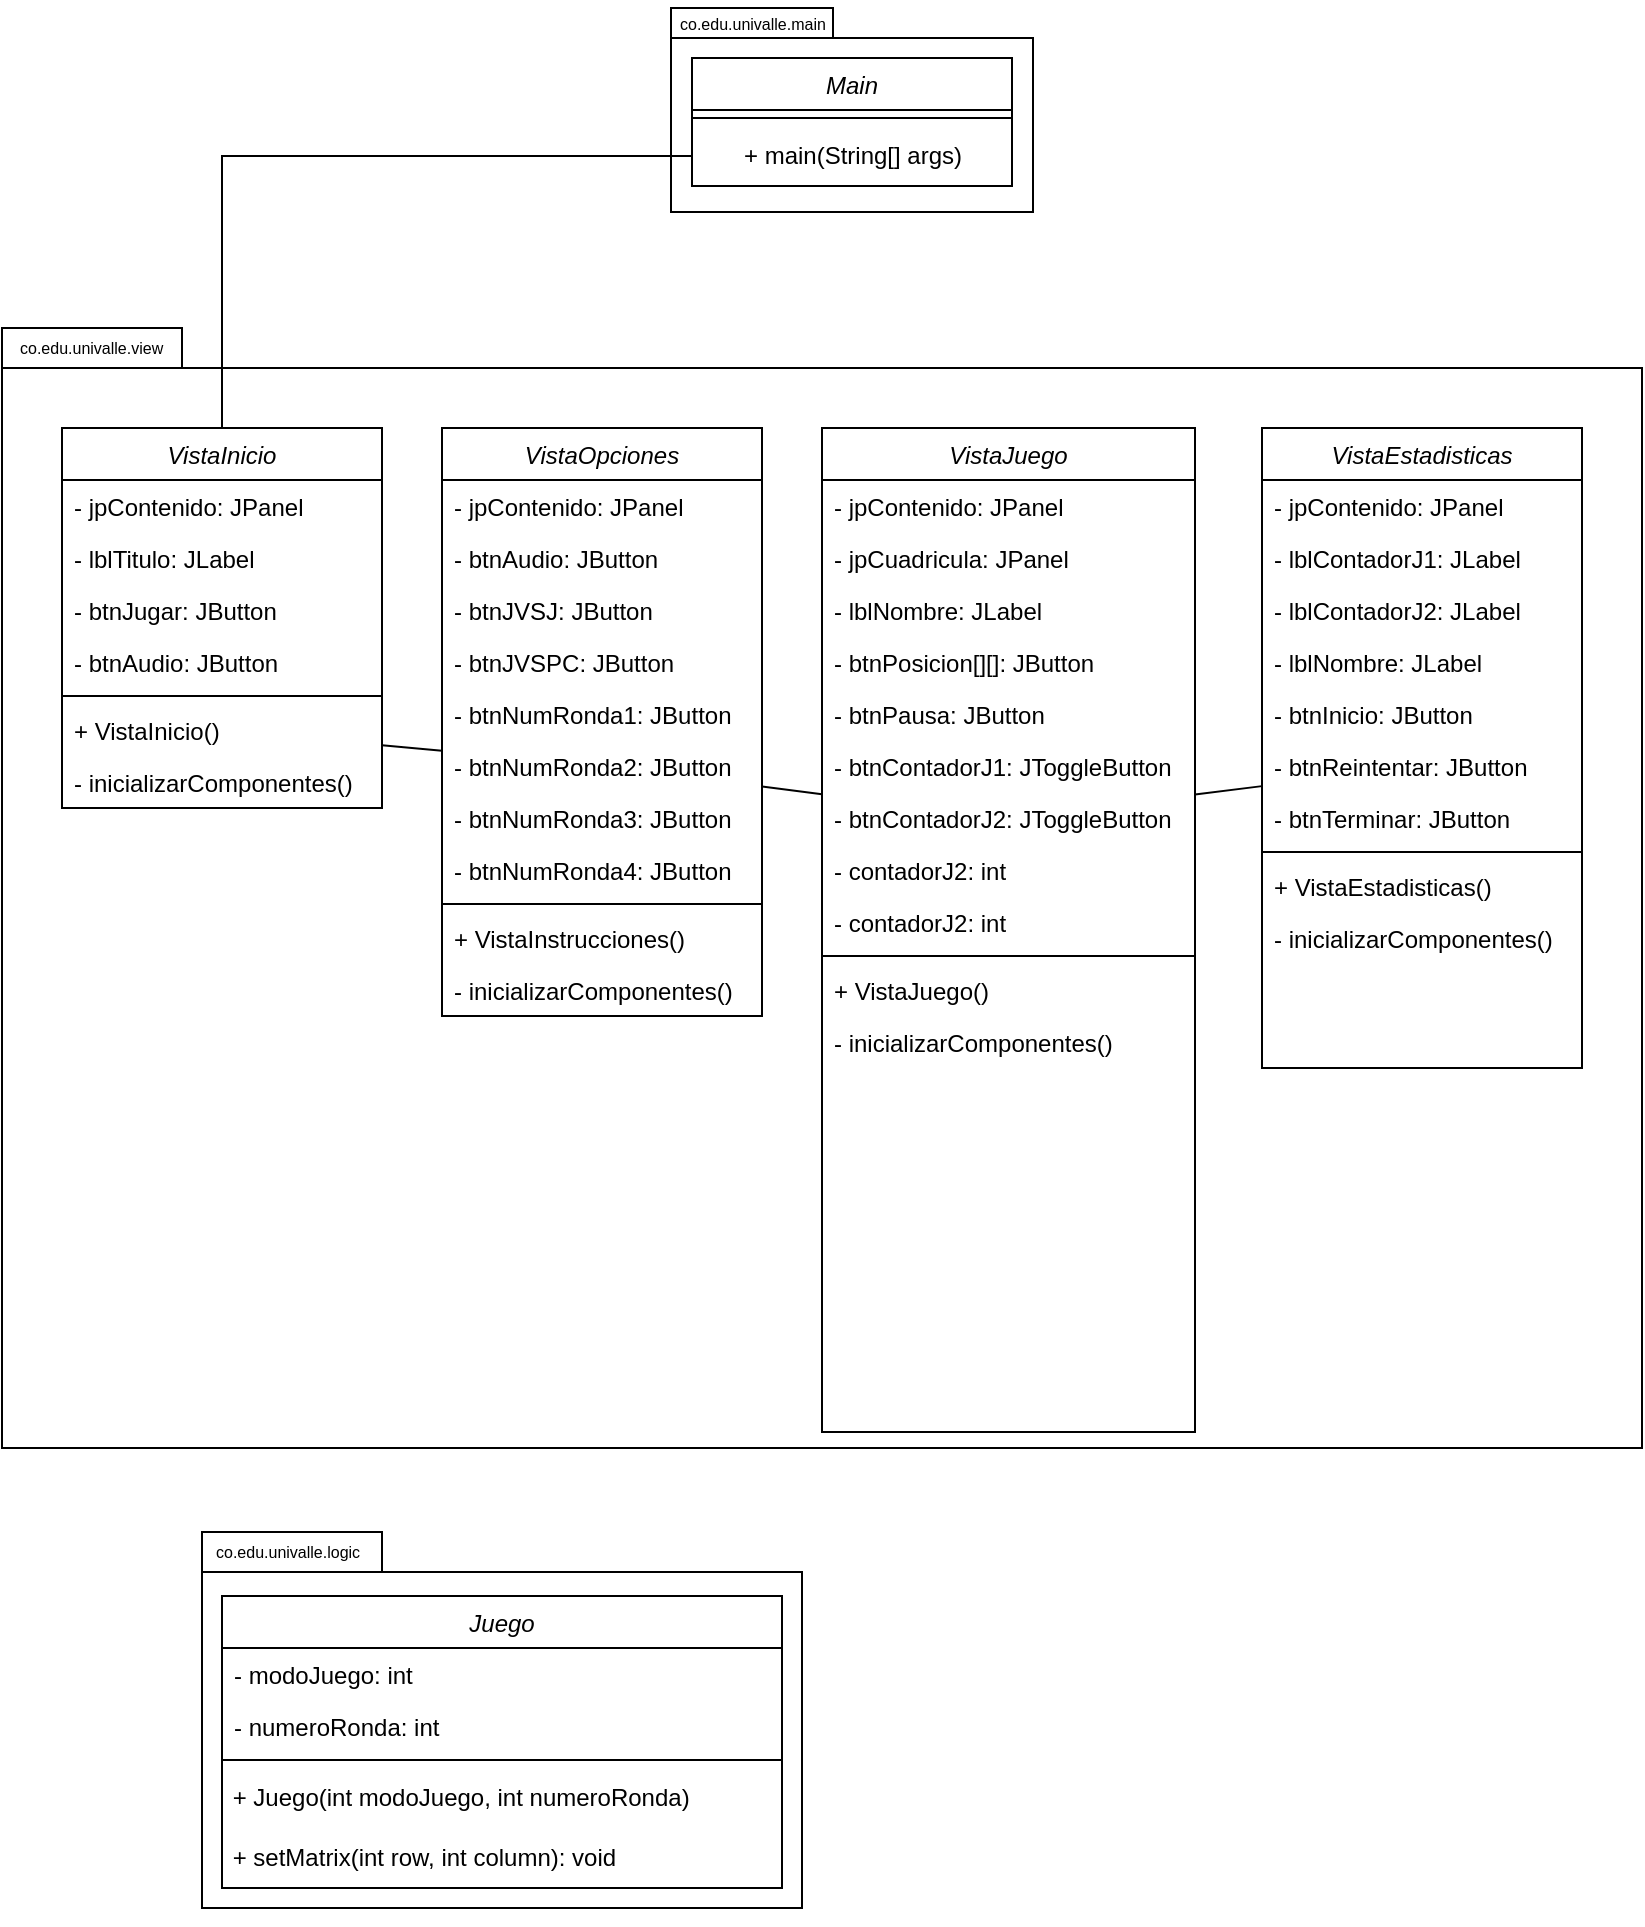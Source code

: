 <mxfile version="21.2.3" type="github">
  <diagram id="C5RBs43oDa-KdzZeNtuy" name="Page-1">
    <mxGraphModel dx="2261" dy="802" grid="1" gridSize="10" guides="1" tooltips="1" connect="1" arrows="1" fold="1" page="1" pageScale="1" pageWidth="827" pageHeight="1169" math="0" shadow="0">
      <root>
        <mxCell id="WIyWlLk6GJQsqaUBKTNV-0" />
        <mxCell id="WIyWlLk6GJQsqaUBKTNV-1" parent="WIyWlLk6GJQsqaUBKTNV-0" />
        <mxCell id="8PjbYwyH08GuXPHLSJ2T-105" value="" style="shape=folder;fontStyle=1;spacingTop=10;tabWidth=81;tabHeight=15;tabPosition=left;html=1;whiteSpace=wrap;" parent="WIyWlLk6GJQsqaUBKTNV-1" vertex="1">
          <mxGeometry x="324.5" y="60" width="181" height="102" as="geometry" />
        </mxCell>
        <mxCell id="8PjbYwyH08GuXPHLSJ2T-106" value="" style="shape=folder;fontStyle=1;spacingTop=10;tabWidth=90;tabHeight=20;tabPosition=left;html=1;whiteSpace=wrap;" parent="WIyWlLk6GJQsqaUBKTNV-1" vertex="1">
          <mxGeometry x="90" y="822" width="300" height="188" as="geometry" />
        </mxCell>
        <mxCell id="8PjbYwyH08GuXPHLSJ2T-114" value="" style="shape=folder;fontStyle=1;spacingTop=10;tabWidth=90;tabHeight=20;tabPosition=left;html=1;whiteSpace=wrap;" parent="WIyWlLk6GJQsqaUBKTNV-1" vertex="1">
          <mxGeometry x="-10" y="220" width="820" height="560" as="geometry" />
        </mxCell>
        <mxCell id="8PjbYwyH08GuXPHLSJ2T-115" value="Main" style="swimlane;fontStyle=2;align=center;verticalAlign=top;childLayout=stackLayout;horizontal=1;startSize=26;horizontalStack=0;resizeParent=1;resizeLast=0;collapsible=1;marginBottom=0;rounded=0;shadow=0;strokeWidth=1;" parent="WIyWlLk6GJQsqaUBKTNV-1" vertex="1">
          <mxGeometry x="335" y="85" width="160" height="64" as="geometry">
            <mxRectangle x="300" y="50" width="160" height="26" as="alternateBounds" />
          </mxGeometry>
        </mxCell>
        <mxCell id="8PjbYwyH08GuXPHLSJ2T-116" value="" style="line;html=1;strokeWidth=1;align=left;verticalAlign=middle;spacingTop=-1;spacingLeft=3;spacingRight=3;rotatable=0;labelPosition=right;points=[];portConstraint=eastwest;" parent="8PjbYwyH08GuXPHLSJ2T-115" vertex="1">
          <mxGeometry y="26" width="160" height="8" as="geometry" />
        </mxCell>
        <mxCell id="8PjbYwyH08GuXPHLSJ2T-117" value="+ main(String[] args)" style="text;html=1;align=center;verticalAlign=middle;resizable=0;points=[];autosize=1;strokeColor=none;fillColor=none;" parent="8PjbYwyH08GuXPHLSJ2T-115" vertex="1">
          <mxGeometry y="34" width="160" height="30" as="geometry" />
        </mxCell>
        <mxCell id="8PjbYwyH08GuXPHLSJ2T-118" value="VistaOpciones" style="swimlane;fontStyle=2;align=center;verticalAlign=top;childLayout=stackLayout;horizontal=1;startSize=26;horizontalStack=0;resizeParent=1;resizeLast=0;collapsible=1;marginBottom=0;rounded=0;shadow=0;strokeWidth=1;" parent="WIyWlLk6GJQsqaUBKTNV-1" vertex="1">
          <mxGeometry x="210" y="270" width="160" height="294" as="geometry">
            <mxRectangle x="130" y="380" width="160" height="26" as="alternateBounds" />
          </mxGeometry>
        </mxCell>
        <mxCell id="8PjbYwyH08GuXPHLSJ2T-119" value="- jpContenido: JPanel" style="text;align=left;verticalAlign=top;spacingLeft=4;spacingRight=4;overflow=hidden;rotatable=0;points=[[0,0.5],[1,0.5]];portConstraint=eastwest;" parent="8PjbYwyH08GuXPHLSJ2T-118" vertex="1">
          <mxGeometry y="26" width="160" height="26" as="geometry" />
        </mxCell>
        <mxCell id="8PjbYwyH08GuXPHLSJ2T-121" value="- btnAudio: JButton" style="text;align=left;verticalAlign=top;spacingLeft=4;spacingRight=4;overflow=hidden;rotatable=0;points=[[0,0.5],[1,0.5]];portConstraint=eastwest;rounded=0;shadow=0;html=0;" parent="8PjbYwyH08GuXPHLSJ2T-118" vertex="1">
          <mxGeometry y="52" width="160" height="26" as="geometry" />
        </mxCell>
        <mxCell id="8PjbYwyH08GuXPHLSJ2T-122" value="- btnJVSJ: JButton" style="text;align=left;verticalAlign=top;spacingLeft=4;spacingRight=4;overflow=hidden;rotatable=0;points=[[0,0.5],[1,0.5]];portConstraint=eastwest;rounded=0;shadow=0;html=0;" parent="8PjbYwyH08GuXPHLSJ2T-118" vertex="1">
          <mxGeometry y="78" width="160" height="26" as="geometry" />
        </mxCell>
        <mxCell id="8PjbYwyH08GuXPHLSJ2T-210" value="- btnJVSPC: JButton" style="text;align=left;verticalAlign=top;spacingLeft=4;spacingRight=4;overflow=hidden;rotatable=0;points=[[0,0.5],[1,0.5]];portConstraint=eastwest;rounded=0;shadow=0;html=0;" parent="8PjbYwyH08GuXPHLSJ2T-118" vertex="1">
          <mxGeometry y="104" width="160" height="26" as="geometry" />
        </mxCell>
        <mxCell id="8PjbYwyH08GuXPHLSJ2T-211" value="- btnNumRonda1: JButton" style="text;align=left;verticalAlign=top;spacingLeft=4;spacingRight=4;overflow=hidden;rotatable=0;points=[[0,0.5],[1,0.5]];portConstraint=eastwest;rounded=0;shadow=0;html=0;" parent="8PjbYwyH08GuXPHLSJ2T-118" vertex="1">
          <mxGeometry y="130" width="160" height="26" as="geometry" />
        </mxCell>
        <mxCell id="8PjbYwyH08GuXPHLSJ2T-212" value="- btnNumRonda2: JButton" style="text;align=left;verticalAlign=top;spacingLeft=4;spacingRight=4;overflow=hidden;rotatable=0;points=[[0,0.5],[1,0.5]];portConstraint=eastwest;rounded=0;shadow=0;html=0;" parent="8PjbYwyH08GuXPHLSJ2T-118" vertex="1">
          <mxGeometry y="156" width="160" height="26" as="geometry" />
        </mxCell>
        <mxCell id="8PjbYwyH08GuXPHLSJ2T-213" value="- btnNumRonda3: JButton" style="text;align=left;verticalAlign=top;spacingLeft=4;spacingRight=4;overflow=hidden;rotatable=0;points=[[0,0.5],[1,0.5]];portConstraint=eastwest;rounded=0;shadow=0;html=0;" parent="8PjbYwyH08GuXPHLSJ2T-118" vertex="1">
          <mxGeometry y="182" width="160" height="26" as="geometry" />
        </mxCell>
        <mxCell id="8PjbYwyH08GuXPHLSJ2T-214" value="- btnNumRonda4: JButton" style="text;align=left;verticalAlign=top;spacingLeft=4;spacingRight=4;overflow=hidden;rotatable=0;points=[[0,0.5],[1,0.5]];portConstraint=eastwest;rounded=0;shadow=0;html=0;" parent="8PjbYwyH08GuXPHLSJ2T-118" vertex="1">
          <mxGeometry y="208" width="160" height="26" as="geometry" />
        </mxCell>
        <mxCell id="8PjbYwyH08GuXPHLSJ2T-123" value="" style="line;html=1;strokeWidth=1;align=left;verticalAlign=middle;spacingTop=-1;spacingLeft=3;spacingRight=3;rotatable=0;labelPosition=right;points=[];portConstraint=eastwest;" parent="8PjbYwyH08GuXPHLSJ2T-118" vertex="1">
          <mxGeometry y="234" width="160" height="8" as="geometry" />
        </mxCell>
        <mxCell id="8PjbYwyH08GuXPHLSJ2T-124" value="+ VistaInstrucciones()" style="text;align=left;verticalAlign=top;spacingLeft=4;spacingRight=4;overflow=hidden;rotatable=0;points=[[0,0.5],[1,0.5]];portConstraint=eastwest;" parent="8PjbYwyH08GuXPHLSJ2T-118" vertex="1">
          <mxGeometry y="242" width="160" height="26" as="geometry" />
        </mxCell>
        <mxCell id="8PjbYwyH08GuXPHLSJ2T-125" value="- inicializarComponentes()" style="text;align=left;verticalAlign=top;spacingLeft=4;spacingRight=4;overflow=hidden;rotatable=0;points=[[0,0.5],[1,0.5]];portConstraint=eastwest;" parent="8PjbYwyH08GuXPHLSJ2T-118" vertex="1">
          <mxGeometry y="268" width="160" height="26" as="geometry" />
        </mxCell>
        <mxCell id="8PjbYwyH08GuXPHLSJ2T-126" value="Juego" style="swimlane;fontStyle=2;align=center;verticalAlign=top;childLayout=stackLayout;horizontal=1;startSize=26;horizontalStack=0;resizeParent=1;resizeLast=0;collapsible=1;marginBottom=0;rounded=0;shadow=0;strokeWidth=1;" parent="WIyWlLk6GJQsqaUBKTNV-1" vertex="1">
          <mxGeometry x="100" y="854" width="280" height="146" as="geometry">
            <mxRectangle x="340" y="380" width="170" height="26" as="alternateBounds" />
          </mxGeometry>
        </mxCell>
        <mxCell id="8PjbYwyH08GuXPHLSJ2T-138" value="- modoJuego: int" style="text;align=left;verticalAlign=top;spacingLeft=4;spacingRight=4;overflow=hidden;rotatable=0;points=[[0,0.5],[1,0.5]];portConstraint=eastwest;" parent="8PjbYwyH08GuXPHLSJ2T-126" vertex="1">
          <mxGeometry y="26" width="280" height="26" as="geometry" />
        </mxCell>
        <mxCell id="8PjbYwyH08GuXPHLSJ2T-139" value="- numeroRonda: int" style="text;align=left;verticalAlign=top;spacingLeft=4;spacingRight=4;overflow=hidden;rotatable=0;points=[[0,0.5],[1,0.5]];portConstraint=eastwest;" parent="8PjbYwyH08GuXPHLSJ2T-126" vertex="1">
          <mxGeometry y="52" width="280" height="26" as="geometry" />
        </mxCell>
        <mxCell id="8PjbYwyH08GuXPHLSJ2T-142" value="" style="line;html=1;strokeWidth=1;align=left;verticalAlign=middle;spacingTop=-1;spacingLeft=3;spacingRight=3;rotatable=0;labelPosition=right;points=[];portConstraint=eastwest;" parent="8PjbYwyH08GuXPHLSJ2T-126" vertex="1">
          <mxGeometry y="78" width="280" height="8" as="geometry" />
        </mxCell>
        <mxCell id="8PjbYwyH08GuXPHLSJ2T-143" value="&amp;nbsp;+ Juego(int modoJuego, int numeroRonda)" style="text;html=1;align=left;verticalAlign=middle;resizable=0;points=[];autosize=1;strokeColor=none;fillColor=none;" parent="8PjbYwyH08GuXPHLSJ2T-126" vertex="1">
          <mxGeometry y="86" width="280" height="30" as="geometry" />
        </mxCell>
        <mxCell id="8PjbYwyH08GuXPHLSJ2T-144" value="&amp;nbsp;+ setMatrix(int row, int column): void" style="text;html=1;align=left;verticalAlign=middle;resizable=0;points=[];autosize=1;strokeColor=none;fillColor=none;" parent="8PjbYwyH08GuXPHLSJ2T-126" vertex="1">
          <mxGeometry y="116" width="280" height="30" as="geometry" />
        </mxCell>
        <mxCell id="8PjbYwyH08GuXPHLSJ2T-150" value="VistaInicio" style="swimlane;fontStyle=2;align=center;verticalAlign=top;childLayout=stackLayout;horizontal=1;startSize=26;horizontalStack=0;resizeParent=1;resizeLast=0;collapsible=1;marginBottom=0;rounded=0;shadow=0;strokeWidth=1;" parent="WIyWlLk6GJQsqaUBKTNV-1" vertex="1">
          <mxGeometry x="20" y="270" width="160" height="190" as="geometry">
            <mxRectangle x="550" y="140" width="160" height="26" as="alternateBounds" />
          </mxGeometry>
        </mxCell>
        <mxCell id="8PjbYwyH08GuXPHLSJ2T-151" value="- jpContenido: JPanel" style="text;align=left;verticalAlign=top;spacingLeft=4;spacingRight=4;overflow=hidden;rotatable=0;points=[[0,0.5],[1,0.5]];portConstraint=eastwest;" parent="8PjbYwyH08GuXPHLSJ2T-150" vertex="1">
          <mxGeometry y="26" width="160" height="26" as="geometry" />
        </mxCell>
        <mxCell id="8PjbYwyH08GuXPHLSJ2T-152" value="- lblTitulo: JLabel" style="text;align=left;verticalAlign=top;spacingLeft=4;spacingRight=4;overflow=hidden;rotatable=0;points=[[0,0.5],[1,0.5]];portConstraint=eastwest;" parent="8PjbYwyH08GuXPHLSJ2T-150" vertex="1">
          <mxGeometry y="52" width="160" height="26" as="geometry" />
        </mxCell>
        <mxCell id="8PjbYwyH08GuXPHLSJ2T-154" value="- btnJugar: JButton" style="text;align=left;verticalAlign=top;spacingLeft=4;spacingRight=4;overflow=hidden;rotatable=0;points=[[0,0.5],[1,0.5]];portConstraint=eastwest;rounded=0;shadow=0;html=0;" parent="8PjbYwyH08GuXPHLSJ2T-150" vertex="1">
          <mxGeometry y="78" width="160" height="26" as="geometry" />
        </mxCell>
        <mxCell id="8PjbYwyH08GuXPHLSJ2T-155" value="- btnAudio: JButton" style="text;align=left;verticalAlign=top;spacingLeft=4;spacingRight=4;overflow=hidden;rotatable=0;points=[[0,0.5],[1,0.5]];portConstraint=eastwest;rounded=0;shadow=0;html=0;" parent="8PjbYwyH08GuXPHLSJ2T-150" vertex="1">
          <mxGeometry y="104" width="160" height="26" as="geometry" />
        </mxCell>
        <mxCell id="8PjbYwyH08GuXPHLSJ2T-156" value="" style="line;html=1;strokeWidth=1;align=left;verticalAlign=middle;spacingTop=-1;spacingLeft=3;spacingRight=3;rotatable=0;labelPosition=right;points=[];portConstraint=eastwest;" parent="8PjbYwyH08GuXPHLSJ2T-150" vertex="1">
          <mxGeometry y="130" width="160" height="8" as="geometry" />
        </mxCell>
        <mxCell id="8PjbYwyH08GuXPHLSJ2T-157" value="+ VistaInicio()" style="text;align=left;verticalAlign=top;spacingLeft=4;spacingRight=4;overflow=hidden;rotatable=0;points=[[0,0.5],[1,0.5]];portConstraint=eastwest;" parent="8PjbYwyH08GuXPHLSJ2T-150" vertex="1">
          <mxGeometry y="138" width="160" height="26" as="geometry" />
        </mxCell>
        <mxCell id="8PjbYwyH08GuXPHLSJ2T-158" value="- inicializarComponentes()" style="text;align=left;verticalAlign=top;spacingLeft=4;spacingRight=4;overflow=hidden;rotatable=0;points=[[0,0.5],[1,0.5]];portConstraint=eastwest;" parent="8PjbYwyH08GuXPHLSJ2T-150" vertex="1">
          <mxGeometry y="164" width="160" height="26" as="geometry" />
        </mxCell>
        <mxCell id="8PjbYwyH08GuXPHLSJ2T-159" value="VistaJuego" style="swimlane;fontStyle=2;align=center;verticalAlign=top;childLayout=stackLayout;horizontal=1;startSize=26;horizontalStack=0;resizeParent=1;resizeLast=0;collapsible=1;marginBottom=0;rounded=0;shadow=0;strokeWidth=1;" parent="WIyWlLk6GJQsqaUBKTNV-1" vertex="1">
          <mxGeometry x="400" y="270" width="186.5" height="502" as="geometry">
            <mxRectangle x="550" y="140" width="160" height="26" as="alternateBounds" />
          </mxGeometry>
        </mxCell>
        <mxCell id="8PjbYwyH08GuXPHLSJ2T-160" value="- jpContenido: JPanel" style="text;align=left;verticalAlign=top;spacingLeft=4;spacingRight=4;overflow=hidden;rotatable=0;points=[[0,0.5],[1,0.5]];portConstraint=eastwest;" parent="8PjbYwyH08GuXPHLSJ2T-159" vertex="1">
          <mxGeometry y="26" width="186.5" height="26" as="geometry" />
        </mxCell>
        <mxCell id="8PjbYwyH08GuXPHLSJ2T-216" value="- jpCuadricula: JPanel" style="text;align=left;verticalAlign=top;spacingLeft=4;spacingRight=4;overflow=hidden;rotatable=0;points=[[0,0.5],[1,0.5]];portConstraint=eastwest;" parent="8PjbYwyH08GuXPHLSJ2T-159" vertex="1">
          <mxGeometry y="52" width="186.5" height="26" as="geometry" />
        </mxCell>
        <mxCell id="8PjbYwyH08GuXPHLSJ2T-161" value="- lblNombre: JLabel" style="text;align=left;verticalAlign=top;spacingLeft=4;spacingRight=4;overflow=hidden;rotatable=0;points=[[0,0.5],[1,0.5]];portConstraint=eastwest;" parent="8PjbYwyH08GuXPHLSJ2T-159" vertex="1">
          <mxGeometry y="78" width="186.5" height="26" as="geometry" />
        </mxCell>
        <mxCell id="M9V2sogQ8tPhDaWepZtw-0" value="- btnPosicion[][]: JButton" style="text;align=left;verticalAlign=top;spacingLeft=4;spacingRight=4;overflow=hidden;rotatable=0;points=[[0,0.5],[1,0.5]];portConstraint=eastwest;rounded=0;shadow=0;html=0;" parent="8PjbYwyH08GuXPHLSJ2T-159" vertex="1">
          <mxGeometry y="104" width="186.5" height="26" as="geometry" />
        </mxCell>
        <mxCell id="8PjbYwyH08GuXPHLSJ2T-224" value="- btnPausa: JButton" style="text;align=left;verticalAlign=top;spacingLeft=4;spacingRight=4;overflow=hidden;rotatable=0;points=[[0,0.5],[1,0.5]];portConstraint=eastwest;rounded=0;shadow=0;html=0;" parent="8PjbYwyH08GuXPHLSJ2T-159" vertex="1">
          <mxGeometry y="130" width="186.5" height="26" as="geometry" />
        </mxCell>
        <mxCell id="8PjbYwyH08GuXPHLSJ2T-163" value="- btnContadorJ1: JToggleButton" style="text;align=left;verticalAlign=top;spacingLeft=4;spacingRight=4;overflow=hidden;rotatable=0;points=[[0,0.5],[1,0.5]];portConstraint=eastwest;" parent="8PjbYwyH08GuXPHLSJ2T-159" vertex="1">
          <mxGeometry y="156" width="186.5" height="26" as="geometry" />
        </mxCell>
        <mxCell id="8PjbYwyH08GuXPHLSJ2T-221" value="- btnContadorJ2: JToggleButton" style="text;align=left;verticalAlign=top;spacingLeft=4;spacingRight=4;overflow=hidden;rotatable=0;points=[[0,0.5],[1,0.5]];portConstraint=eastwest;" parent="8PjbYwyH08GuXPHLSJ2T-159" vertex="1">
          <mxGeometry y="182" width="186.5" height="26" as="geometry" />
        </mxCell>
        <mxCell id="nbXhEYv10F1pVbuz2Mw6-0" value="- contadorJ2: int" style="text;align=left;verticalAlign=top;spacingLeft=4;spacingRight=4;overflow=hidden;rotatable=0;points=[[0,0.5],[1,0.5]];portConstraint=eastwest;" vertex="1" parent="8PjbYwyH08GuXPHLSJ2T-159">
          <mxGeometry y="208" width="186.5" height="26" as="geometry" />
        </mxCell>
        <mxCell id="nbXhEYv10F1pVbuz2Mw6-1" value="- contadorJ2: int" style="text;align=left;verticalAlign=top;spacingLeft=4;spacingRight=4;overflow=hidden;rotatable=0;points=[[0,0.5],[1,0.5]];portConstraint=eastwest;" vertex="1" parent="8PjbYwyH08GuXPHLSJ2T-159">
          <mxGeometry y="234" width="186.5" height="26" as="geometry" />
        </mxCell>
        <mxCell id="8PjbYwyH08GuXPHLSJ2T-168" value="" style="line;html=1;strokeWidth=1;align=left;verticalAlign=middle;spacingTop=-1;spacingLeft=3;spacingRight=3;rotatable=0;labelPosition=right;points=[];portConstraint=eastwest;" parent="8PjbYwyH08GuXPHLSJ2T-159" vertex="1">
          <mxGeometry y="260" width="186.5" height="8" as="geometry" />
        </mxCell>
        <mxCell id="8PjbYwyH08GuXPHLSJ2T-169" value="+ VistaJuego()" style="text;align=left;verticalAlign=top;spacingLeft=4;spacingRight=4;overflow=hidden;rotatable=0;points=[[0,0.5],[1,0.5]];portConstraint=eastwest;" parent="8PjbYwyH08GuXPHLSJ2T-159" vertex="1">
          <mxGeometry y="268" width="186.5" height="26" as="geometry" />
        </mxCell>
        <mxCell id="8PjbYwyH08GuXPHLSJ2T-170" value="- inicializarComponentes()" style="text;align=left;verticalAlign=top;spacingLeft=4;spacingRight=4;overflow=hidden;rotatable=0;points=[[0,0.5],[1,0.5]];portConstraint=eastwest;" parent="8PjbYwyH08GuXPHLSJ2T-159" vertex="1">
          <mxGeometry y="294" width="186.5" height="26" as="geometry" />
        </mxCell>
        <mxCell id="8PjbYwyH08GuXPHLSJ2T-204" value="&lt;font style=&quot;font-size: 8px;&quot;&gt;co.edu.univalle.logic&lt;/font&gt;" style="text;html=1;align=left;verticalAlign=bottom;resizable=0;points=[];autosize=1;strokeColor=none;fillColor=none;fontSize=8;" parent="WIyWlLk6GJQsqaUBKTNV-1" vertex="1">
          <mxGeometry x="95" y="820" width="100" height="20" as="geometry" />
        </mxCell>
        <mxCell id="8PjbYwyH08GuXPHLSJ2T-205" value="&lt;font style=&quot;font-size: 8px;&quot;&gt;co.edu.univalle.view&lt;/font&gt;" style="text;html=1;align=left;verticalAlign=bottom;resizable=0;points=[];autosize=1;strokeColor=none;fillColor=none;fontSize=8;" parent="WIyWlLk6GJQsqaUBKTNV-1" vertex="1">
          <mxGeometry x="-3" y="218" width="100" height="20" as="geometry" />
        </mxCell>
        <mxCell id="8PjbYwyH08GuXPHLSJ2T-206" value="&lt;font style=&quot;font-size: 8px;&quot;&gt;co.edu.univalle.main&lt;/font&gt;" style="text;html=1;align=left;verticalAlign=bottom;resizable=0;points=[];autosize=1;strokeColor=none;fillColor=none;fontSize=8;" parent="WIyWlLk6GJQsqaUBKTNV-1" vertex="1">
          <mxGeometry x="327" y="56" width="100" height="20" as="geometry" />
        </mxCell>
        <mxCell id="8PjbYwyH08GuXPHLSJ2T-209" style="edgeStyle=orthogonalEdgeStyle;rounded=0;orthogonalLoop=1;jettySize=auto;html=1;exitX=0.5;exitY=1;exitDx=0;exitDy=0;exitPerimeter=0;" parent="WIyWlLk6GJQsqaUBKTNV-1" source="8PjbYwyH08GuXPHLSJ2T-106" target="8PjbYwyH08GuXPHLSJ2T-106" edge="1">
          <mxGeometry relative="1" as="geometry" />
        </mxCell>
        <mxCell id="8PjbYwyH08GuXPHLSJ2T-215" value="" style="endArrow=none;html=1;rounded=0;" parent="WIyWlLk6GJQsqaUBKTNV-1" source="8PjbYwyH08GuXPHLSJ2T-150" target="8PjbYwyH08GuXPHLSJ2T-117" edge="1">
          <mxGeometry width="50" height="50" relative="1" as="geometry">
            <mxPoint x="390" y="380" as="sourcePoint" />
            <mxPoint x="440" y="330" as="targetPoint" />
            <Array as="points">
              <mxPoint x="100" y="134" />
            </Array>
          </mxGeometry>
        </mxCell>
        <mxCell id="8PjbYwyH08GuXPHLSJ2T-225" value="VistaEstadisticas" style="swimlane;fontStyle=2;align=center;verticalAlign=top;childLayout=stackLayout;horizontal=1;startSize=26;horizontalStack=0;resizeParent=1;resizeLast=0;collapsible=1;marginBottom=0;rounded=0;shadow=0;strokeWidth=1;" parent="WIyWlLk6GJQsqaUBKTNV-1" vertex="1">
          <mxGeometry x="620" y="270" width="160" height="320" as="geometry">
            <mxRectangle x="130" y="380" width="160" height="26" as="alternateBounds" />
          </mxGeometry>
        </mxCell>
        <mxCell id="8PjbYwyH08GuXPHLSJ2T-226" value="- jpContenido: JPanel" style="text;align=left;verticalAlign=top;spacingLeft=4;spacingRight=4;overflow=hidden;rotatable=0;points=[[0,0.5],[1,0.5]];portConstraint=eastwest;" parent="8PjbYwyH08GuXPHLSJ2T-225" vertex="1">
          <mxGeometry y="26" width="160" height="26" as="geometry" />
        </mxCell>
        <mxCell id="M9V2sogQ8tPhDaWepZtw-1" value="- lblContadorJ1: JLabel" style="text;align=left;verticalAlign=top;spacingLeft=4;spacingRight=4;overflow=hidden;rotatable=0;points=[[0,0.5],[1,0.5]];portConstraint=eastwest;" parent="8PjbYwyH08GuXPHLSJ2T-225" vertex="1">
          <mxGeometry y="52" width="160" height="26" as="geometry" />
        </mxCell>
        <mxCell id="8PjbYwyH08GuXPHLSJ2T-241" value="- lblContadorJ2: JLabel" style="text;align=left;verticalAlign=top;spacingLeft=4;spacingRight=4;overflow=hidden;rotatable=0;points=[[0,0.5],[1,0.5]];portConstraint=eastwest;" parent="8PjbYwyH08GuXPHLSJ2T-225" vertex="1">
          <mxGeometry y="78" width="160" height="26" as="geometry" />
        </mxCell>
        <mxCell id="8PjbYwyH08GuXPHLSJ2T-242" value="- lblNombre: JLabel" style="text;align=left;verticalAlign=top;spacingLeft=4;spacingRight=4;overflow=hidden;rotatable=0;points=[[0,0.5],[1,0.5]];portConstraint=eastwest;" parent="8PjbYwyH08GuXPHLSJ2T-225" vertex="1">
          <mxGeometry y="104" width="160" height="26" as="geometry" />
        </mxCell>
        <mxCell id="8PjbYwyH08GuXPHLSJ2T-230" value="- btnInicio: JButton" style="text;align=left;verticalAlign=top;spacingLeft=4;spacingRight=4;overflow=hidden;rotatable=0;points=[[0,0.5],[1,0.5]];portConstraint=eastwest;rounded=0;shadow=0;html=0;" parent="8PjbYwyH08GuXPHLSJ2T-225" vertex="1">
          <mxGeometry y="130" width="160" height="26" as="geometry" />
        </mxCell>
        <mxCell id="8PjbYwyH08GuXPHLSJ2T-231" value="- btnReintentar: JButton" style="text;align=left;verticalAlign=top;spacingLeft=4;spacingRight=4;overflow=hidden;rotatable=0;points=[[0,0.5],[1,0.5]];portConstraint=eastwest;rounded=0;shadow=0;html=0;" parent="8PjbYwyH08GuXPHLSJ2T-225" vertex="1">
          <mxGeometry y="156" width="160" height="26" as="geometry" />
        </mxCell>
        <mxCell id="8PjbYwyH08GuXPHLSJ2T-233" value="- btnTerminar: JButton" style="text;align=left;verticalAlign=top;spacingLeft=4;spacingRight=4;overflow=hidden;rotatable=0;points=[[0,0.5],[1,0.5]];portConstraint=eastwest;rounded=0;shadow=0;html=0;" parent="8PjbYwyH08GuXPHLSJ2T-225" vertex="1">
          <mxGeometry y="182" width="160" height="26" as="geometry" />
        </mxCell>
        <mxCell id="8PjbYwyH08GuXPHLSJ2T-234" value="" style="line;html=1;strokeWidth=1;align=left;verticalAlign=middle;spacingTop=-1;spacingLeft=3;spacingRight=3;rotatable=0;labelPosition=right;points=[];portConstraint=eastwest;" parent="8PjbYwyH08GuXPHLSJ2T-225" vertex="1">
          <mxGeometry y="208" width="160" height="8" as="geometry" />
        </mxCell>
        <mxCell id="8PjbYwyH08GuXPHLSJ2T-235" value="+ VistaEstadisticas()" style="text;align=left;verticalAlign=top;spacingLeft=4;spacingRight=4;overflow=hidden;rotatable=0;points=[[0,0.5],[1,0.5]];portConstraint=eastwest;" parent="8PjbYwyH08GuXPHLSJ2T-225" vertex="1">
          <mxGeometry y="216" width="160" height="26" as="geometry" />
        </mxCell>
        <mxCell id="8PjbYwyH08GuXPHLSJ2T-236" value="- inicializarComponentes()" style="text;align=left;verticalAlign=top;spacingLeft=4;spacingRight=4;overflow=hidden;rotatable=0;points=[[0,0.5],[1,0.5]];portConstraint=eastwest;" parent="8PjbYwyH08GuXPHLSJ2T-225" vertex="1">
          <mxGeometry y="242" width="160" height="26" as="geometry" />
        </mxCell>
        <mxCell id="8PjbYwyH08GuXPHLSJ2T-237" value="" style="endArrow=none;html=1;rounded=0;" parent="WIyWlLk6GJQsqaUBKTNV-1" source="8PjbYwyH08GuXPHLSJ2T-157" target="8PjbYwyH08GuXPHLSJ2T-212" edge="1">
          <mxGeometry width="50" height="50" relative="1" as="geometry">
            <mxPoint x="390" y="470" as="sourcePoint" />
            <mxPoint x="440" y="420" as="targetPoint" />
          </mxGeometry>
        </mxCell>
        <mxCell id="8PjbYwyH08GuXPHLSJ2T-238" value="" style="endArrow=none;html=1;rounded=0;" parent="WIyWlLk6GJQsqaUBKTNV-1" source="8PjbYwyH08GuXPHLSJ2T-212" edge="1">
          <mxGeometry width="50" height="50" relative="1" as="geometry">
            <mxPoint x="390" y="470" as="sourcePoint" />
            <mxPoint x="400" y="453.071" as="targetPoint" />
          </mxGeometry>
        </mxCell>
        <mxCell id="8PjbYwyH08GuXPHLSJ2T-240" value="" style="endArrow=none;html=1;rounded=0;" parent="WIyWlLk6GJQsqaUBKTNV-1" target="8PjbYwyH08GuXPHLSJ2T-231" edge="1">
          <mxGeometry width="50" height="50" relative="1" as="geometry">
            <mxPoint x="586.5" y="453.273" as="sourcePoint" />
            <mxPoint x="440" y="620" as="targetPoint" />
          </mxGeometry>
        </mxCell>
      </root>
    </mxGraphModel>
  </diagram>
</mxfile>
